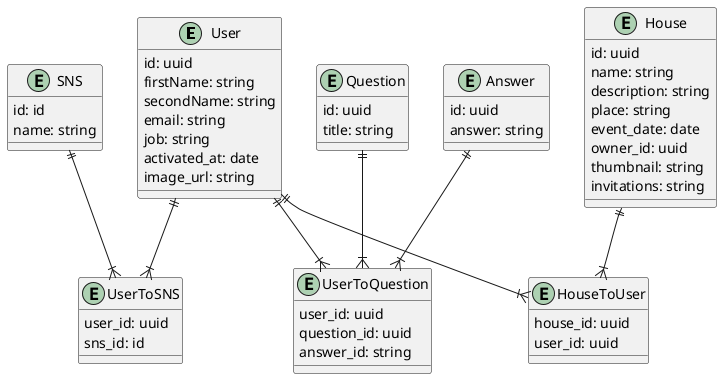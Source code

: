 @startuml

entity User {
    id: uuid
    firstName: string
    secondName: string
    email: string
    job: string
    activated_at: date
    image_url: string
}

entity UserToSNS {
    user_id: uuid
    sns_id: id
}

entity SNS {
    id: id
    name: string
}

entity Question {
    id: uuid
    title: string
}

entity Answer {
    id: uuid
    answer: string
}

entity UserToQuestion {
    user_id: uuid
    question_id: uuid
    answer_id: string
}

entity House {
    id: uuid
    name: string
    description: string
    place: string
    event_date: date
    owner_id: uuid
    thumbnail: string
    invitations: string
}

entity HouseToUser {
    house_id: uuid
    user_id: uuid
}

User ||--|{ UserToSNS
SNS ||--|{ UserToSNS
User ||--|{ UserToQuestion
Answer ||--|{ UserToQuestion
House ||--|{ HouseToUser
User ||--|{ HouseToUser
Question ||--|{ UserToQuestion

@enduml
